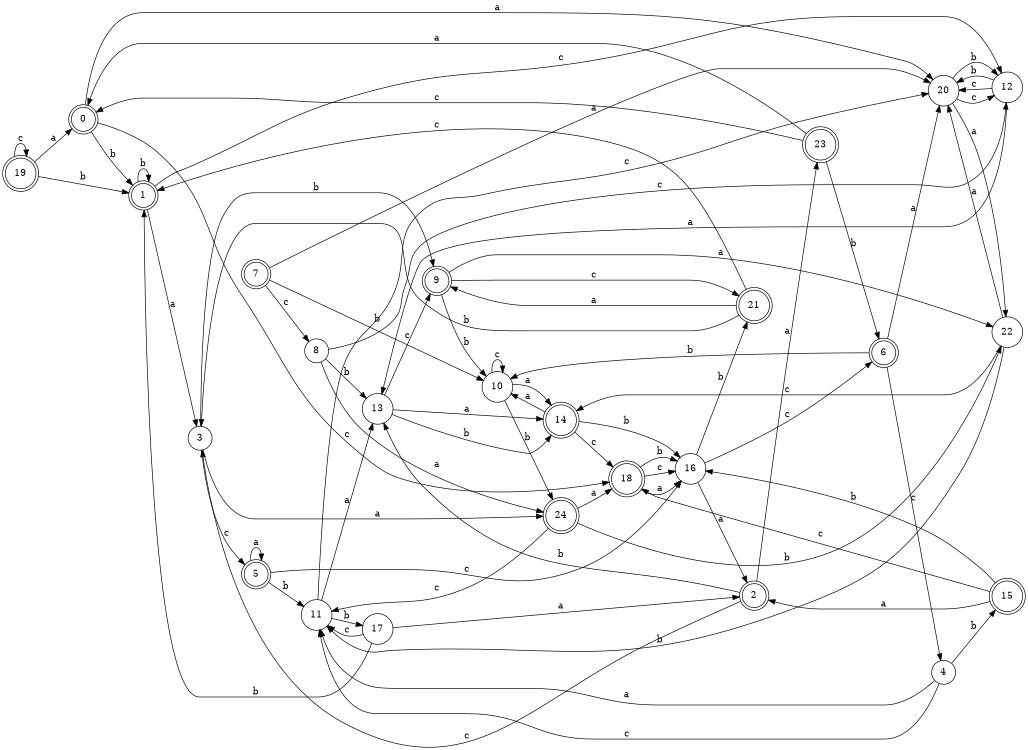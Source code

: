 digraph n20_5 {
__start0 [label="" shape="none"];

rankdir=LR;
size="8,5";

s0 [style="rounded,filled", color="black", fillcolor="white" shape="doublecircle", label="0"];
s1 [style="rounded,filled", color="black", fillcolor="white" shape="doublecircle", label="1"];
s2 [style="rounded,filled", color="black", fillcolor="white" shape="doublecircle", label="2"];
s3 [style="filled", color="black", fillcolor="white" shape="circle", label="3"];
s4 [style="filled", color="black", fillcolor="white" shape="circle", label="4"];
s5 [style="rounded,filled", color="black", fillcolor="white" shape="doublecircle", label="5"];
s6 [style="rounded,filled", color="black", fillcolor="white" shape="doublecircle", label="6"];
s7 [style="rounded,filled", color="black", fillcolor="white" shape="doublecircle", label="7"];
s8 [style="filled", color="black", fillcolor="white" shape="circle", label="8"];
s9 [style="rounded,filled", color="black", fillcolor="white" shape="doublecircle", label="9"];
s10 [style="filled", color="black", fillcolor="white" shape="circle", label="10"];
s11 [style="filled", color="black", fillcolor="white" shape="circle", label="11"];
s12 [style="filled", color="black", fillcolor="white" shape="circle", label="12"];
s13 [style="filled", color="black", fillcolor="white" shape="circle", label="13"];
s14 [style="rounded,filled", color="black", fillcolor="white" shape="doublecircle", label="14"];
s15 [style="rounded,filled", color="black", fillcolor="white" shape="doublecircle", label="15"];
s16 [style="filled", color="black", fillcolor="white" shape="circle", label="16"];
s17 [style="filled", color="black", fillcolor="white" shape="circle", label="17"];
s18 [style="rounded,filled", color="black", fillcolor="white" shape="doublecircle", label="18"];
s19 [style="rounded,filled", color="black", fillcolor="white" shape="doublecircle", label="19"];
s20 [style="filled", color="black", fillcolor="white" shape="circle", label="20"];
s21 [style="rounded,filled", color="black", fillcolor="white" shape="doublecircle", label="21"];
s22 [style="filled", color="black", fillcolor="white" shape="circle", label="22"];
s23 [style="rounded,filled", color="black", fillcolor="white" shape="doublecircle", label="23"];
s24 [style="rounded,filled", color="black", fillcolor="white" shape="doublecircle", label="24"];
s0 -> s20 [label="a"];
s0 -> s1 [label="b"];
s0 -> s18 [label="c"];
s1 -> s3 [label="a"];
s1 -> s1 [label="b"];
s1 -> s12 [label="c"];
s2 -> s23 [label="a"];
s2 -> s13 [label="b"];
s2 -> s3 [label="c"];
s3 -> s24 [label="a"];
s3 -> s9 [label="b"];
s3 -> s5 [label="c"];
s4 -> s11 [label="a"];
s4 -> s15 [label="b"];
s4 -> s11 [label="c"];
s5 -> s5 [label="a"];
s5 -> s11 [label="b"];
s5 -> s16 [label="c"];
s6 -> s20 [label="a"];
s6 -> s10 [label="b"];
s6 -> s4 [label="c"];
s7 -> s20 [label="a"];
s7 -> s10 [label="b"];
s7 -> s8 [label="c"];
s8 -> s24 [label="a"];
s8 -> s13 [label="b"];
s8 -> s12 [label="c"];
s9 -> s22 [label="a"];
s9 -> s10 [label="b"];
s9 -> s21 [label="c"];
s10 -> s14 [label="a"];
s10 -> s24 [label="b"];
s10 -> s10 [label="c"];
s11 -> s13 [label="a"];
s11 -> s17 [label="b"];
s11 -> s20 [label="c"];
s12 -> s13 [label="a"];
s12 -> s20 [label="b"];
s12 -> s20 [label="c"];
s13 -> s14 [label="a"];
s13 -> s14 [label="b"];
s13 -> s9 [label="c"];
s14 -> s10 [label="a"];
s14 -> s16 [label="b"];
s14 -> s18 [label="c"];
s15 -> s2 [label="a"];
s15 -> s16 [label="b"];
s15 -> s18 [label="c"];
s16 -> s2 [label="a"];
s16 -> s21 [label="b"];
s16 -> s6 [label="c"];
s17 -> s2 [label="a"];
s17 -> s1 [label="b"];
s17 -> s11 [label="c"];
s18 -> s16 [label="a"];
s18 -> s16 [label="b"];
s18 -> s16 [label="c"];
s19 -> s0 [label="a"];
s19 -> s1 [label="b"];
s19 -> s19 [label="c"];
s20 -> s22 [label="a"];
s20 -> s12 [label="b"];
s20 -> s12 [label="c"];
s21 -> s9 [label="a"];
s21 -> s3 [label="b"];
s21 -> s1 [label="c"];
s22 -> s20 [label="a"];
s22 -> s11 [label="b"];
s22 -> s14 [label="c"];
s23 -> s0 [label="a"];
s23 -> s6 [label="b"];
s23 -> s0 [label="c"];
s24 -> s18 [label="a"];
s24 -> s22 [label="b"];
s24 -> s11 [label="c"];

}